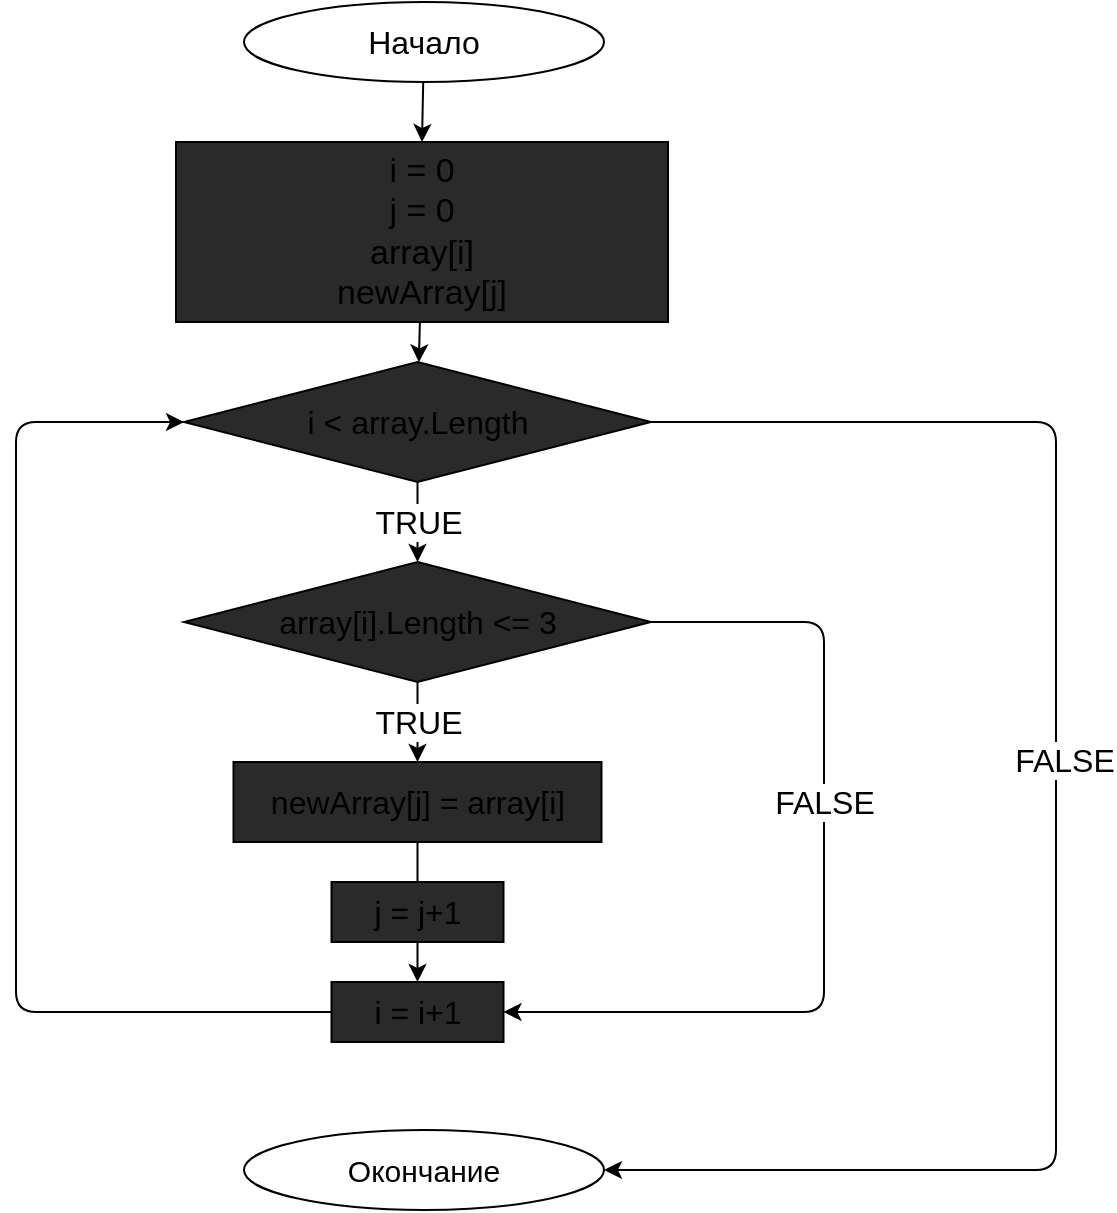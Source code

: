 <mxfile>
    <diagram id="McGvFr3E6imwpyb7-E5x" name="Страница 1">
        <mxGraphModel dx="864" dy="676" grid="1" gridSize="10" guides="1" tooltips="1" connect="1" arrows="1" fold="1" page="1" pageScale="1" pageWidth="827" pageHeight="1169" math="0" shadow="0">
            <root>
                <mxCell id="0"/>
                <mxCell id="1" parent="0"/>
                <mxCell id="4" style="edgeStyle=none;html=1;entryX=0.5;entryY=0;entryDx=0;entryDy=0;" edge="1" parent="1" source="2" target="3">
                    <mxGeometry relative="1" as="geometry"/>
                </mxCell>
                <mxCell id="2" value="&lt;font style=&quot;font-size: 16px&quot;&gt;Начало&lt;/font&gt;" style="ellipse;whiteSpace=wrap;html=1;" vertex="1" parent="1">
                    <mxGeometry x="234" y="20" width="180" height="40" as="geometry"/>
                </mxCell>
                <mxCell id="16" value="" style="edgeStyle=none;html=1;fontSize=16;" edge="1" parent="1" source="3" target="15">
                    <mxGeometry relative="1" as="geometry"/>
                </mxCell>
                <mxCell id="3" value="&lt;font style=&quot;font-size: 17px&quot;&gt;i = 0&lt;br&gt;j = 0&lt;br&gt;array[i]&lt;br&gt;newArray[j]&lt;/font&gt;" style="rounded=0;whiteSpace=wrap;html=1;fillColor=#2A2A2A;" vertex="1" parent="1">
                    <mxGeometry x="200" y="90" width="246" height="90" as="geometry"/>
                </mxCell>
                <mxCell id="9" value="TRUE" style="edgeStyle=none;html=1;entryX=0.5;entryY=0;entryDx=0;entryDy=0;fontSize=16;" edge="1" parent="1" source="5" target="7">
                    <mxGeometry relative="1" as="geometry">
                        <mxPoint as="offset"/>
                    </mxGeometry>
                </mxCell>
                <mxCell id="12" value="FALSE" style="edgeStyle=none;html=1;entryX=1;entryY=0.5;entryDx=0;entryDy=0;fontSize=16;exitX=1;exitY=0.5;exitDx=0;exitDy=0;" edge="1" parent="1" source="5" target="10">
                    <mxGeometry x="-0.201" relative="1" as="geometry">
                        <Array as="points">
                            <mxPoint x="524" y="330"/>
                            <mxPoint x="524" y="525"/>
                        </Array>
                        <mxPoint as="offset"/>
                    </mxGeometry>
                </mxCell>
                <mxCell id="5" value="array[i].Length &amp;lt;= 3" style="rhombus;whiteSpace=wrap;html=1;fontSize=16;fillColor=#2A2A2A;" vertex="1" parent="1">
                    <mxGeometry x="204" y="300" width="233.5" height="60" as="geometry"/>
                </mxCell>
                <mxCell id="11" style="edgeStyle=none;html=1;fontSize=16;" edge="1" parent="1" source="7" target="10">
                    <mxGeometry relative="1" as="geometry"/>
                </mxCell>
                <mxCell id="7" value="newArray[j] = array[i]" style="rounded=0;whiteSpace=wrap;html=1;fontSize=16;fillColor=#2A2A2A;" vertex="1" parent="1">
                    <mxGeometry x="228.75" y="400" width="184" height="40" as="geometry"/>
                </mxCell>
                <mxCell id="14" style="edgeStyle=none;html=1;fontSize=16;entryX=0;entryY=0.5;entryDx=0;entryDy=0;exitX=0;exitY=0.5;exitDx=0;exitDy=0;" edge="1" parent="1" source="10" target="15">
                    <mxGeometry relative="1" as="geometry">
                        <mxPoint x="124" y="525" as="targetPoint"/>
                        <Array as="points">
                            <mxPoint x="120" y="525"/>
                            <mxPoint x="120" y="230"/>
                        </Array>
                    </mxGeometry>
                </mxCell>
                <mxCell id="10" value="i = i+1" style="rounded=0;whiteSpace=wrap;html=1;fontSize=16;fillColor=#2A2A2A;" vertex="1" parent="1">
                    <mxGeometry x="277.75" y="510" width="86" height="30" as="geometry"/>
                </mxCell>
                <mxCell id="13" value="j = j+1" style="rounded=0;whiteSpace=wrap;html=1;fontSize=16;fillColor=#2A2A2A;" vertex="1" parent="1">
                    <mxGeometry x="277.75" y="460" width="86" height="30" as="geometry"/>
                </mxCell>
                <mxCell id="17" value="TRUE" style="edgeStyle=none;html=1;fontSize=16;" edge="1" parent="1" source="15" target="5">
                    <mxGeometry relative="1" as="geometry"/>
                </mxCell>
                <mxCell id="19" style="edgeStyle=none;html=1;entryX=1;entryY=0.5;entryDx=0;entryDy=0;fontSize=15;" edge="1" parent="1" source="15" target="18">
                    <mxGeometry relative="1" as="geometry">
                        <Array as="points">
                            <mxPoint x="640" y="230"/>
                            <mxPoint x="640" y="604"/>
                        </Array>
                    </mxGeometry>
                </mxCell>
                <mxCell id="20" value="&lt;span style=&quot;font-size: 16px&quot;&gt;FALSE&lt;/span&gt;" style="edgeLabel;html=1;align=center;verticalAlign=middle;resizable=0;points=[];fontSize=15;" vertex="1" connectable="0" parent="19">
                    <mxGeometry x="-0.075" y="4" relative="1" as="geometry">
                        <mxPoint as="offset"/>
                    </mxGeometry>
                </mxCell>
                <mxCell id="15" value="i &amp;lt; array.Length" style="rhombus;whiteSpace=wrap;html=1;fontSize=16;fillColor=#2A2A2A;" vertex="1" parent="1">
                    <mxGeometry x="204" y="200" width="233.5" height="60" as="geometry"/>
                </mxCell>
                <mxCell id="18" value="&lt;font style=&quot;font-size: 15px&quot;&gt;Окончание&lt;/font&gt;" style="ellipse;whiteSpace=wrap;html=1;" vertex="1" parent="1">
                    <mxGeometry x="234" y="584" width="180" height="40" as="geometry"/>
                </mxCell>
            </root>
        </mxGraphModel>
    </diagram>
</mxfile>